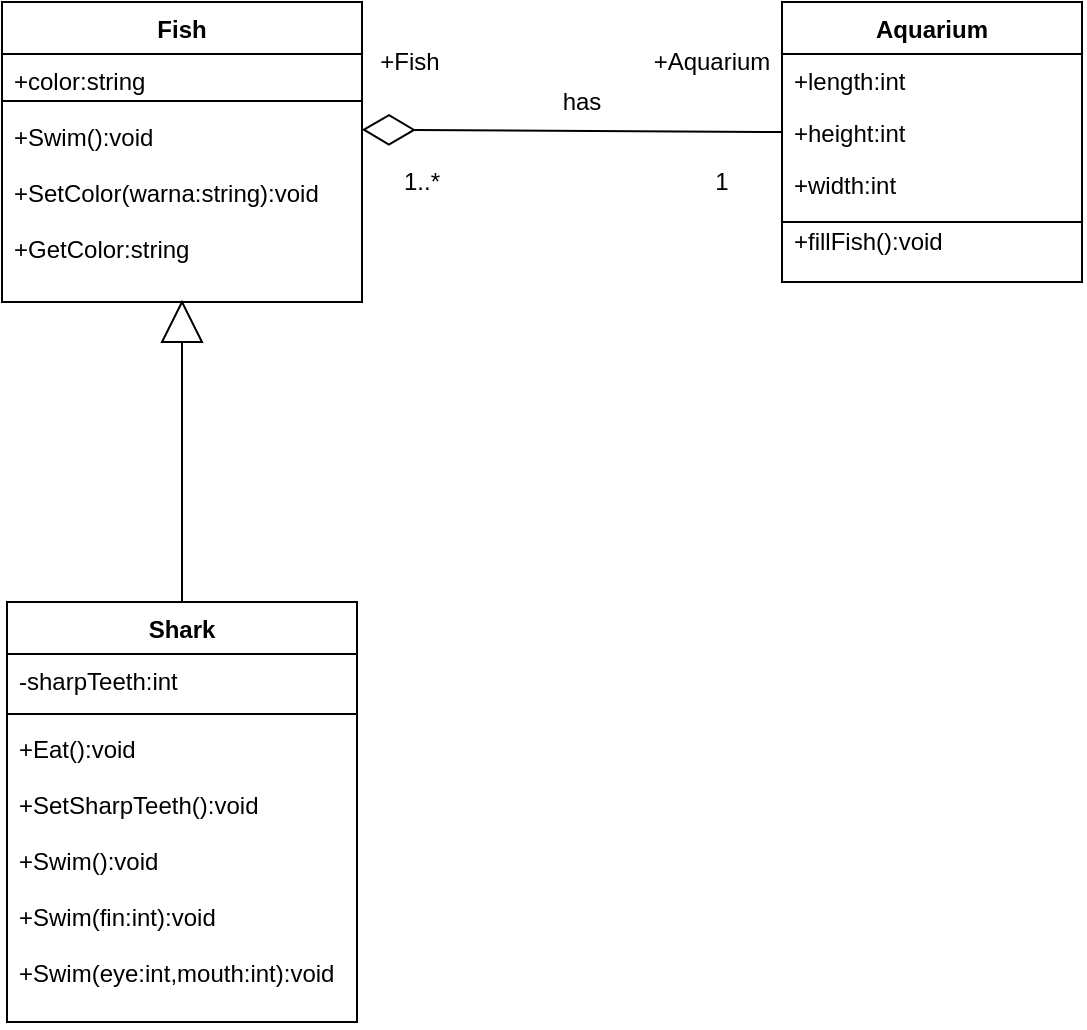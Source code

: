 <mxfile version="13.8.0" type="github">
  <diagram id="C5RBs43oDa-KdzZeNtuy" name="Page-1">
    <mxGraphModel dx="1038" dy="588" grid="1" gridSize="10" guides="1" tooltips="1" connect="1" arrows="1" fold="1" page="1" pageScale="1" pageWidth="827" pageHeight="1169" math="0" shadow="0">
      <root>
        <mxCell id="WIyWlLk6GJQsqaUBKTNV-0" />
        <mxCell id="WIyWlLk6GJQsqaUBKTNV-1" parent="WIyWlLk6GJQsqaUBKTNV-0" />
        <mxCell id="vC7Qt6_hnQxV1tRllHp6-0" value="Fish" style="swimlane;fontStyle=1;align=center;verticalAlign=top;childLayout=stackLayout;horizontal=1;startSize=26;horizontalStack=0;resizeParent=1;resizeParentMax=0;resizeLast=0;collapsible=1;marginBottom=0;" parent="WIyWlLk6GJQsqaUBKTNV-1" vertex="1">
          <mxGeometry x="190" y="60" width="180" height="150" as="geometry" />
        </mxCell>
        <mxCell id="VvWM4rgnWC1p4ekKy6gF-2" value="" style="endArrow=none;html=1;" edge="1" parent="vC7Qt6_hnQxV1tRllHp6-0">
          <mxGeometry width="50" height="50" relative="1" as="geometry">
            <mxPoint y="49.5" as="sourcePoint" />
            <mxPoint x="180" y="49.5" as="targetPoint" />
          </mxGeometry>
        </mxCell>
        <mxCell id="vC7Qt6_hnQxV1tRllHp6-1" value="+color:string&#xa;&#xa;+Swim():void&#xa;&#xa;+SetColor(warna:string):void&#xa;&#xa;+GetColor:string" style="text;strokeColor=none;fillColor=none;align=left;verticalAlign=top;spacingLeft=4;spacingRight=4;overflow=hidden;rotatable=0;points=[[0,0.5],[1,0.5]];portConstraint=eastwest;" parent="vC7Qt6_hnQxV1tRllHp6-0" vertex="1">
          <mxGeometry y="26" width="180" height="124" as="geometry" />
        </mxCell>
        <mxCell id="vC7Qt6_hnQxV1tRllHp6-12" value="Shark" style="swimlane;fontStyle=1;align=center;verticalAlign=top;childLayout=stackLayout;horizontal=1;startSize=26;horizontalStack=0;resizeParent=1;resizeParentMax=0;resizeLast=0;collapsible=1;marginBottom=0;" parent="WIyWlLk6GJQsqaUBKTNV-1" vertex="1">
          <mxGeometry x="192.5" y="360" width="175" height="210" as="geometry" />
        </mxCell>
        <mxCell id="vC7Qt6_hnQxV1tRllHp6-13" value="-sharpTeeth:int" style="text;strokeColor=none;fillColor=none;align=left;verticalAlign=top;spacingLeft=4;spacingRight=4;overflow=hidden;rotatable=0;points=[[0,0.5],[1,0.5]];portConstraint=eastwest;" parent="vC7Qt6_hnQxV1tRllHp6-12" vertex="1">
          <mxGeometry y="26" width="175" height="26" as="geometry" />
        </mxCell>
        <mxCell id="vC7Qt6_hnQxV1tRllHp6-14" value="" style="line;strokeWidth=1;fillColor=none;align=left;verticalAlign=middle;spacingTop=-1;spacingLeft=3;spacingRight=3;rotatable=0;labelPosition=right;points=[];portConstraint=eastwest;" parent="vC7Qt6_hnQxV1tRllHp6-12" vertex="1">
          <mxGeometry y="52" width="175" height="8" as="geometry" />
        </mxCell>
        <mxCell id="vC7Qt6_hnQxV1tRllHp6-15" value="+Eat():void&#xa;&#xa;+SetSharpTeeth():void&#xa;&#xa;+Swim():void&#xa;&#xa;+Swim(fin:int):void&#xa;&#xa;+Swim(eye:int,mouth:int):void" style="text;strokeColor=none;fillColor=none;align=left;verticalAlign=top;spacingLeft=4;spacingRight=4;overflow=hidden;rotatable=0;points=[[0,0.5],[1,0.5]];portConstraint=eastwest;" parent="vC7Qt6_hnQxV1tRllHp6-12" vertex="1">
          <mxGeometry y="60" width="175" height="150" as="geometry" />
        </mxCell>
        <mxCell id="vC7Qt6_hnQxV1tRllHp6-16" value="Aquarium" style="swimlane;fontStyle=1;childLayout=stackLayout;horizontal=1;startSize=26;fillColor=none;horizontalStack=0;resizeParent=1;resizeParentMax=0;resizeLast=0;collapsible=1;marginBottom=0;" parent="WIyWlLk6GJQsqaUBKTNV-1" vertex="1">
          <mxGeometry x="580" y="60" width="150" height="140" as="geometry" />
        </mxCell>
        <mxCell id="vC7Qt6_hnQxV1tRllHp6-17" value="+length:int" style="text;strokeColor=none;fillColor=none;align=left;verticalAlign=top;spacingLeft=4;spacingRight=4;overflow=hidden;rotatable=0;points=[[0,0.5],[1,0.5]];portConstraint=eastwest;" parent="vC7Qt6_hnQxV1tRllHp6-16" vertex="1">
          <mxGeometry y="26" width="150" height="26" as="geometry" />
        </mxCell>
        <mxCell id="vC7Qt6_hnQxV1tRllHp6-18" value="+height:int" style="text;strokeColor=none;fillColor=none;align=left;verticalAlign=top;spacingLeft=4;spacingRight=4;overflow=hidden;rotatable=0;points=[[0,0.5],[1,0.5]];portConstraint=eastwest;" parent="vC7Qt6_hnQxV1tRllHp6-16" vertex="1">
          <mxGeometry y="52" width="150" height="26" as="geometry" />
        </mxCell>
        <mxCell id="VvWM4rgnWC1p4ekKy6gF-0" value="" style="endArrow=none;html=1;" edge="1" parent="vC7Qt6_hnQxV1tRllHp6-16">
          <mxGeometry width="50" height="50" relative="1" as="geometry">
            <mxPoint y="110" as="sourcePoint" />
            <mxPoint x="150" y="110" as="targetPoint" />
            <Array as="points" />
          </mxGeometry>
        </mxCell>
        <mxCell id="vC7Qt6_hnQxV1tRllHp6-19" value="+width:int&#xa;&#xa;+fillFish():void&#xa;&#xa;" style="text;strokeColor=none;fillColor=none;align=left;verticalAlign=top;spacingLeft=4;spacingRight=4;overflow=hidden;rotatable=0;points=[[0,0.5],[1,0.5]];portConstraint=eastwest;" parent="vC7Qt6_hnQxV1tRllHp6-16" vertex="1">
          <mxGeometry y="78" width="150" height="62" as="geometry" />
        </mxCell>
        <mxCell id="vC7Qt6_hnQxV1tRllHp6-23" value="has" style="text;html=1;strokeColor=none;fillColor=none;align=center;verticalAlign=middle;whiteSpace=wrap;rounded=0;" parent="WIyWlLk6GJQsqaUBKTNV-1" vertex="1">
          <mxGeometry x="460" y="100" width="40" height="20" as="geometry" />
        </mxCell>
        <mxCell id="vC7Qt6_hnQxV1tRllHp6-24" value="+Fish" style="text;html=1;strokeColor=none;fillColor=none;align=center;verticalAlign=middle;whiteSpace=wrap;rounded=0;" parent="WIyWlLk6GJQsqaUBKTNV-1" vertex="1">
          <mxGeometry x="374" y="80" width="40" height="20" as="geometry" />
        </mxCell>
        <mxCell id="vC7Qt6_hnQxV1tRllHp6-25" value="+Aquarium" style="text;html=1;strokeColor=none;fillColor=none;align=center;verticalAlign=middle;whiteSpace=wrap;rounded=0;" parent="WIyWlLk6GJQsqaUBKTNV-1" vertex="1">
          <mxGeometry x="510" y="80" width="70" height="20" as="geometry" />
        </mxCell>
        <mxCell id="vC7Qt6_hnQxV1tRllHp6-26" value="1..*" style="text;html=1;strokeColor=none;fillColor=none;align=center;verticalAlign=middle;whiteSpace=wrap;rounded=0;" parent="WIyWlLk6GJQsqaUBKTNV-1" vertex="1">
          <mxGeometry x="380" y="140" width="40" height="20" as="geometry" />
        </mxCell>
        <mxCell id="vC7Qt6_hnQxV1tRllHp6-27" value="1" style="text;html=1;strokeColor=none;fillColor=none;align=center;verticalAlign=middle;whiteSpace=wrap;rounded=0;" parent="WIyWlLk6GJQsqaUBKTNV-1" vertex="1">
          <mxGeometry x="530" y="140" width="40" height="20" as="geometry" />
        </mxCell>
        <mxCell id="VvWM4rgnWC1p4ekKy6gF-4" value="" style="endArrow=diamondThin;endFill=0;endSize=24;html=1;entryX=1;entryY=0.305;entryDx=0;entryDy=0;entryPerimeter=0;exitX=0;exitY=0.5;exitDx=0;exitDy=0;" edge="1" parent="WIyWlLk6GJQsqaUBKTNV-1" source="vC7Qt6_hnQxV1tRllHp6-18" target="vC7Qt6_hnQxV1tRllHp6-1">
          <mxGeometry width="160" relative="1" as="geometry">
            <mxPoint x="460" y="300" as="sourcePoint" />
            <mxPoint x="620" y="300" as="targetPoint" />
          </mxGeometry>
        </mxCell>
        <mxCell id="VvWM4rgnWC1p4ekKy6gF-6" value="" style="endArrow=none;html=1;rounded=0;exitX=0.5;exitY=0;exitDx=0;exitDy=0;" edge="1" parent="WIyWlLk6GJQsqaUBKTNV-1" source="vC7Qt6_hnQxV1tRllHp6-12">
          <mxGeometry relative="1" as="geometry">
            <mxPoint x="260" y="290" as="sourcePoint" />
            <mxPoint x="280" y="230" as="targetPoint" />
          </mxGeometry>
        </mxCell>
        <mxCell id="VvWM4rgnWC1p4ekKy6gF-7" value="" style="triangle;whiteSpace=wrap;html=1;direction=south;rotation=-180;" vertex="1" parent="WIyWlLk6GJQsqaUBKTNV-1">
          <mxGeometry x="270" y="210" width="20" height="20" as="geometry" />
        </mxCell>
      </root>
    </mxGraphModel>
  </diagram>
</mxfile>
